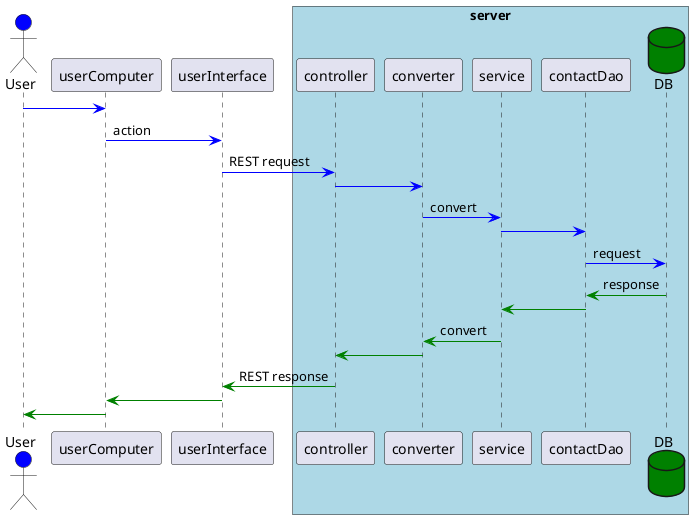 @startuml

actor User #blue
User [#blue]-> userComputer
userComputer [#blue]-> userInterface: action

box "server"#LightBlue
userInterface [#blue]-> controller: REST request
controller [#blue]-> converter
converter [#blue]-> service : convert
service [#blue]-> contactDao


database DB #green

contactDao [#blue]-> DB: request
DB [#green]-> contactDao: response
contactDao [#green]-> service
service [#green]-> converter: convert
converter [#green]-> controller
end box

controller [#green]-> userInterface: REST response
userInterface [#green]-> userComputer
userComputer [#green]-> User
@enduml
